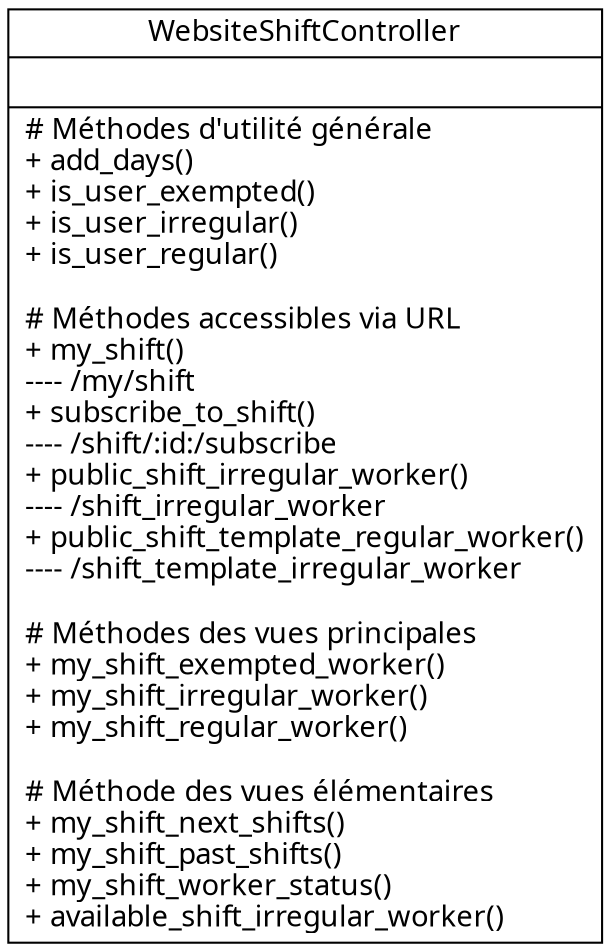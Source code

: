 digraph WebsiteShiftController {
    charset="utf-8";
    node [fontname="Hack"];

    WebsiteShiftController [
        label="{
WebsiteShiftController|\l|
# Méthodes d'utilité générale\l
+ add_days()\l
+ is_user_exempted()\l
+ is_user_irregular()\l
+ is_user_regular()\l
\l
# Méthodes accessibles via URL\l
+ my_shift()\l
---- /my/shift\l
+ subscribe_to_shift()\l
---- /shift/:id:/subscribe\l
+ public_shift_irregular_worker()\l
---- /shift_irregular_worker\l
+ public_shift_template_regular_worker()\l
---- /shift_template_irregular_worker\l
\l
# Méthodes des vues principales\l
+ my_shift_exempted_worker()\l
+ my_shift_irregular_worker()\l
+ my_shift_regular_worker()\l
\l
# Méthode des vues élémentaires\l
+ my_shift_next_shifts()\l
+ my_shift_past_shifts()\l
+ my_shift_worker_status()\l
+ available_shift_irregular_worker()\l
        }",
        shape="record"
    ];
}
